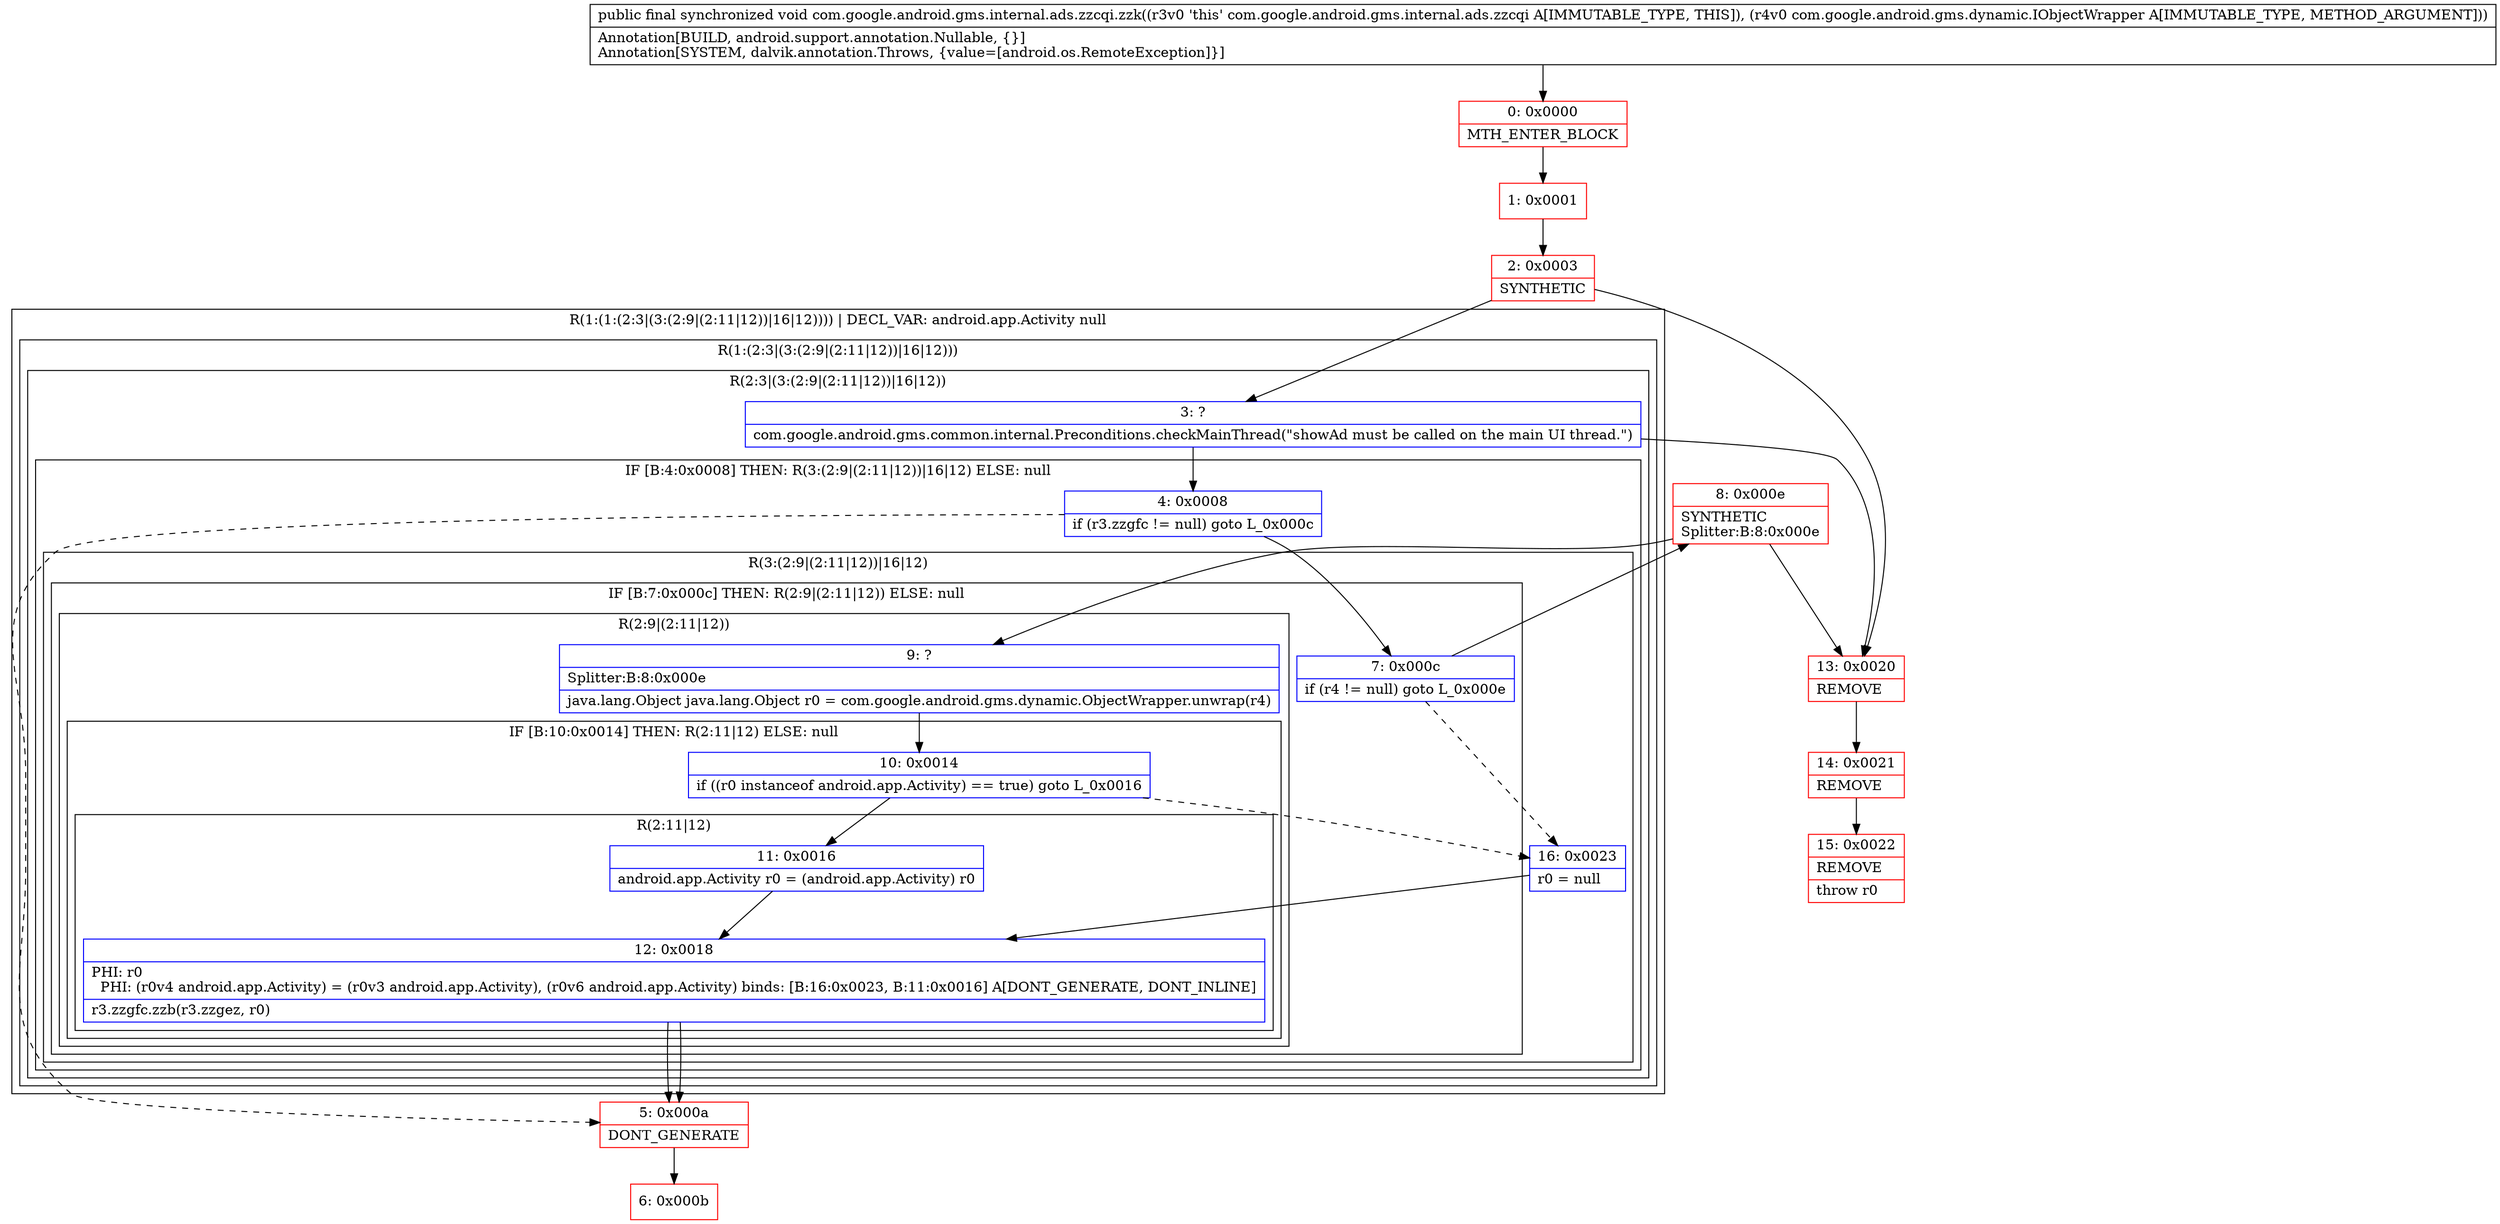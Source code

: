 digraph "CFG forcom.google.android.gms.internal.ads.zzcqi.zzk(Lcom\/google\/android\/gms\/dynamic\/IObjectWrapper;)V" {
subgraph cluster_Region_419331430 {
label = "R(1:(1:(2:3|(3:(2:9|(2:11|12))|16|12)))) | DECL_VAR: android.app.Activity null\l";
node [shape=record,color=blue];
subgraph cluster_Region_1581411011 {
label = "R(1:(2:3|(3:(2:9|(2:11|12))|16|12)))";
node [shape=record,color=blue];
subgraph cluster_Region_814729405 {
label = "R(2:3|(3:(2:9|(2:11|12))|16|12))";
node [shape=record,color=blue];
Node_3 [shape=record,label="{3\:\ ?|com.google.android.gms.common.internal.Preconditions.checkMainThread(\"showAd must be called on the main UI thread.\")\l}"];
subgraph cluster_IfRegion_575956388 {
label = "IF [B:4:0x0008] THEN: R(3:(2:9|(2:11|12))|16|12) ELSE: null";
node [shape=record,color=blue];
Node_4 [shape=record,label="{4\:\ 0x0008|if (r3.zzgfc != null) goto L_0x000c\l}"];
subgraph cluster_Region_1407041516 {
label = "R(3:(2:9|(2:11|12))|16|12)";
node [shape=record,color=blue];
subgraph cluster_IfRegion_1227499973 {
label = "IF [B:7:0x000c] THEN: R(2:9|(2:11|12)) ELSE: null";
node [shape=record,color=blue];
Node_7 [shape=record,label="{7\:\ 0x000c|if (r4 != null) goto L_0x000e\l}"];
subgraph cluster_Region_1765402602 {
label = "R(2:9|(2:11|12))";
node [shape=record,color=blue];
Node_9 [shape=record,label="{9\:\ ?|Splitter:B:8:0x000e\l|java.lang.Object java.lang.Object r0 = com.google.android.gms.dynamic.ObjectWrapper.unwrap(r4)\l}"];
subgraph cluster_IfRegion_535147902 {
label = "IF [B:10:0x0014] THEN: R(2:11|12) ELSE: null";
node [shape=record,color=blue];
Node_10 [shape=record,label="{10\:\ 0x0014|if ((r0 instanceof android.app.Activity) == true) goto L_0x0016\l}"];
subgraph cluster_Region_250343753 {
label = "R(2:11|12)";
node [shape=record,color=blue];
Node_11 [shape=record,label="{11\:\ 0x0016|android.app.Activity r0 = (android.app.Activity) r0\l}"];
Node_12 [shape=record,label="{12\:\ 0x0018|PHI: r0 \l  PHI: (r0v4 android.app.Activity) = (r0v3 android.app.Activity), (r0v6 android.app.Activity) binds: [B:16:0x0023, B:11:0x0016] A[DONT_GENERATE, DONT_INLINE]\l|r3.zzgfc.zzb(r3.zzgez, r0)\l}"];
}
}
}
}
Node_16 [shape=record,label="{16\:\ 0x0023|r0 = null\l}"];
Node_12 [shape=record,label="{12\:\ 0x0018|PHI: r0 \l  PHI: (r0v4 android.app.Activity) = (r0v3 android.app.Activity), (r0v6 android.app.Activity) binds: [B:16:0x0023, B:11:0x0016] A[DONT_GENERATE, DONT_INLINE]\l|r3.zzgfc.zzb(r3.zzgez, r0)\l}"];
}
}
}
}
}
Node_0 [shape=record,color=red,label="{0\:\ 0x0000|MTH_ENTER_BLOCK\l}"];
Node_1 [shape=record,color=red,label="{1\:\ 0x0001}"];
Node_2 [shape=record,color=red,label="{2\:\ 0x0003|SYNTHETIC\l}"];
Node_5 [shape=record,color=red,label="{5\:\ 0x000a|DONT_GENERATE\l}"];
Node_6 [shape=record,color=red,label="{6\:\ 0x000b}"];
Node_8 [shape=record,color=red,label="{8\:\ 0x000e|SYNTHETIC\lSplitter:B:8:0x000e\l}"];
Node_13 [shape=record,color=red,label="{13\:\ 0x0020|REMOVE\l}"];
Node_14 [shape=record,color=red,label="{14\:\ 0x0021|REMOVE\l}"];
Node_15 [shape=record,color=red,label="{15\:\ 0x0022|REMOVE\l|throw r0\l}"];
MethodNode[shape=record,label="{public final synchronized void com.google.android.gms.internal.ads.zzcqi.zzk((r3v0 'this' com.google.android.gms.internal.ads.zzcqi A[IMMUTABLE_TYPE, THIS]), (r4v0 com.google.android.gms.dynamic.IObjectWrapper A[IMMUTABLE_TYPE, METHOD_ARGUMENT]))  | Annotation[BUILD, android.support.annotation.Nullable, \{\}]\lAnnotation[SYSTEM, dalvik.annotation.Throws, \{value=[android.os.RemoteException]\}]\l}"];
MethodNode -> Node_0;
Node_3 -> Node_4;
Node_3 -> Node_13;
Node_4 -> Node_5[style=dashed];
Node_4 -> Node_7;
Node_7 -> Node_8;
Node_7 -> Node_16[style=dashed];
Node_9 -> Node_10;
Node_10 -> Node_11;
Node_10 -> Node_16[style=dashed];
Node_11 -> Node_12;
Node_12 -> Node_5;
Node_16 -> Node_12;
Node_12 -> Node_5;
Node_0 -> Node_1;
Node_1 -> Node_2;
Node_2 -> Node_3;
Node_2 -> Node_13;
Node_5 -> Node_6;
Node_8 -> Node_9;
Node_8 -> Node_13;
Node_13 -> Node_14;
Node_14 -> Node_15;
}

